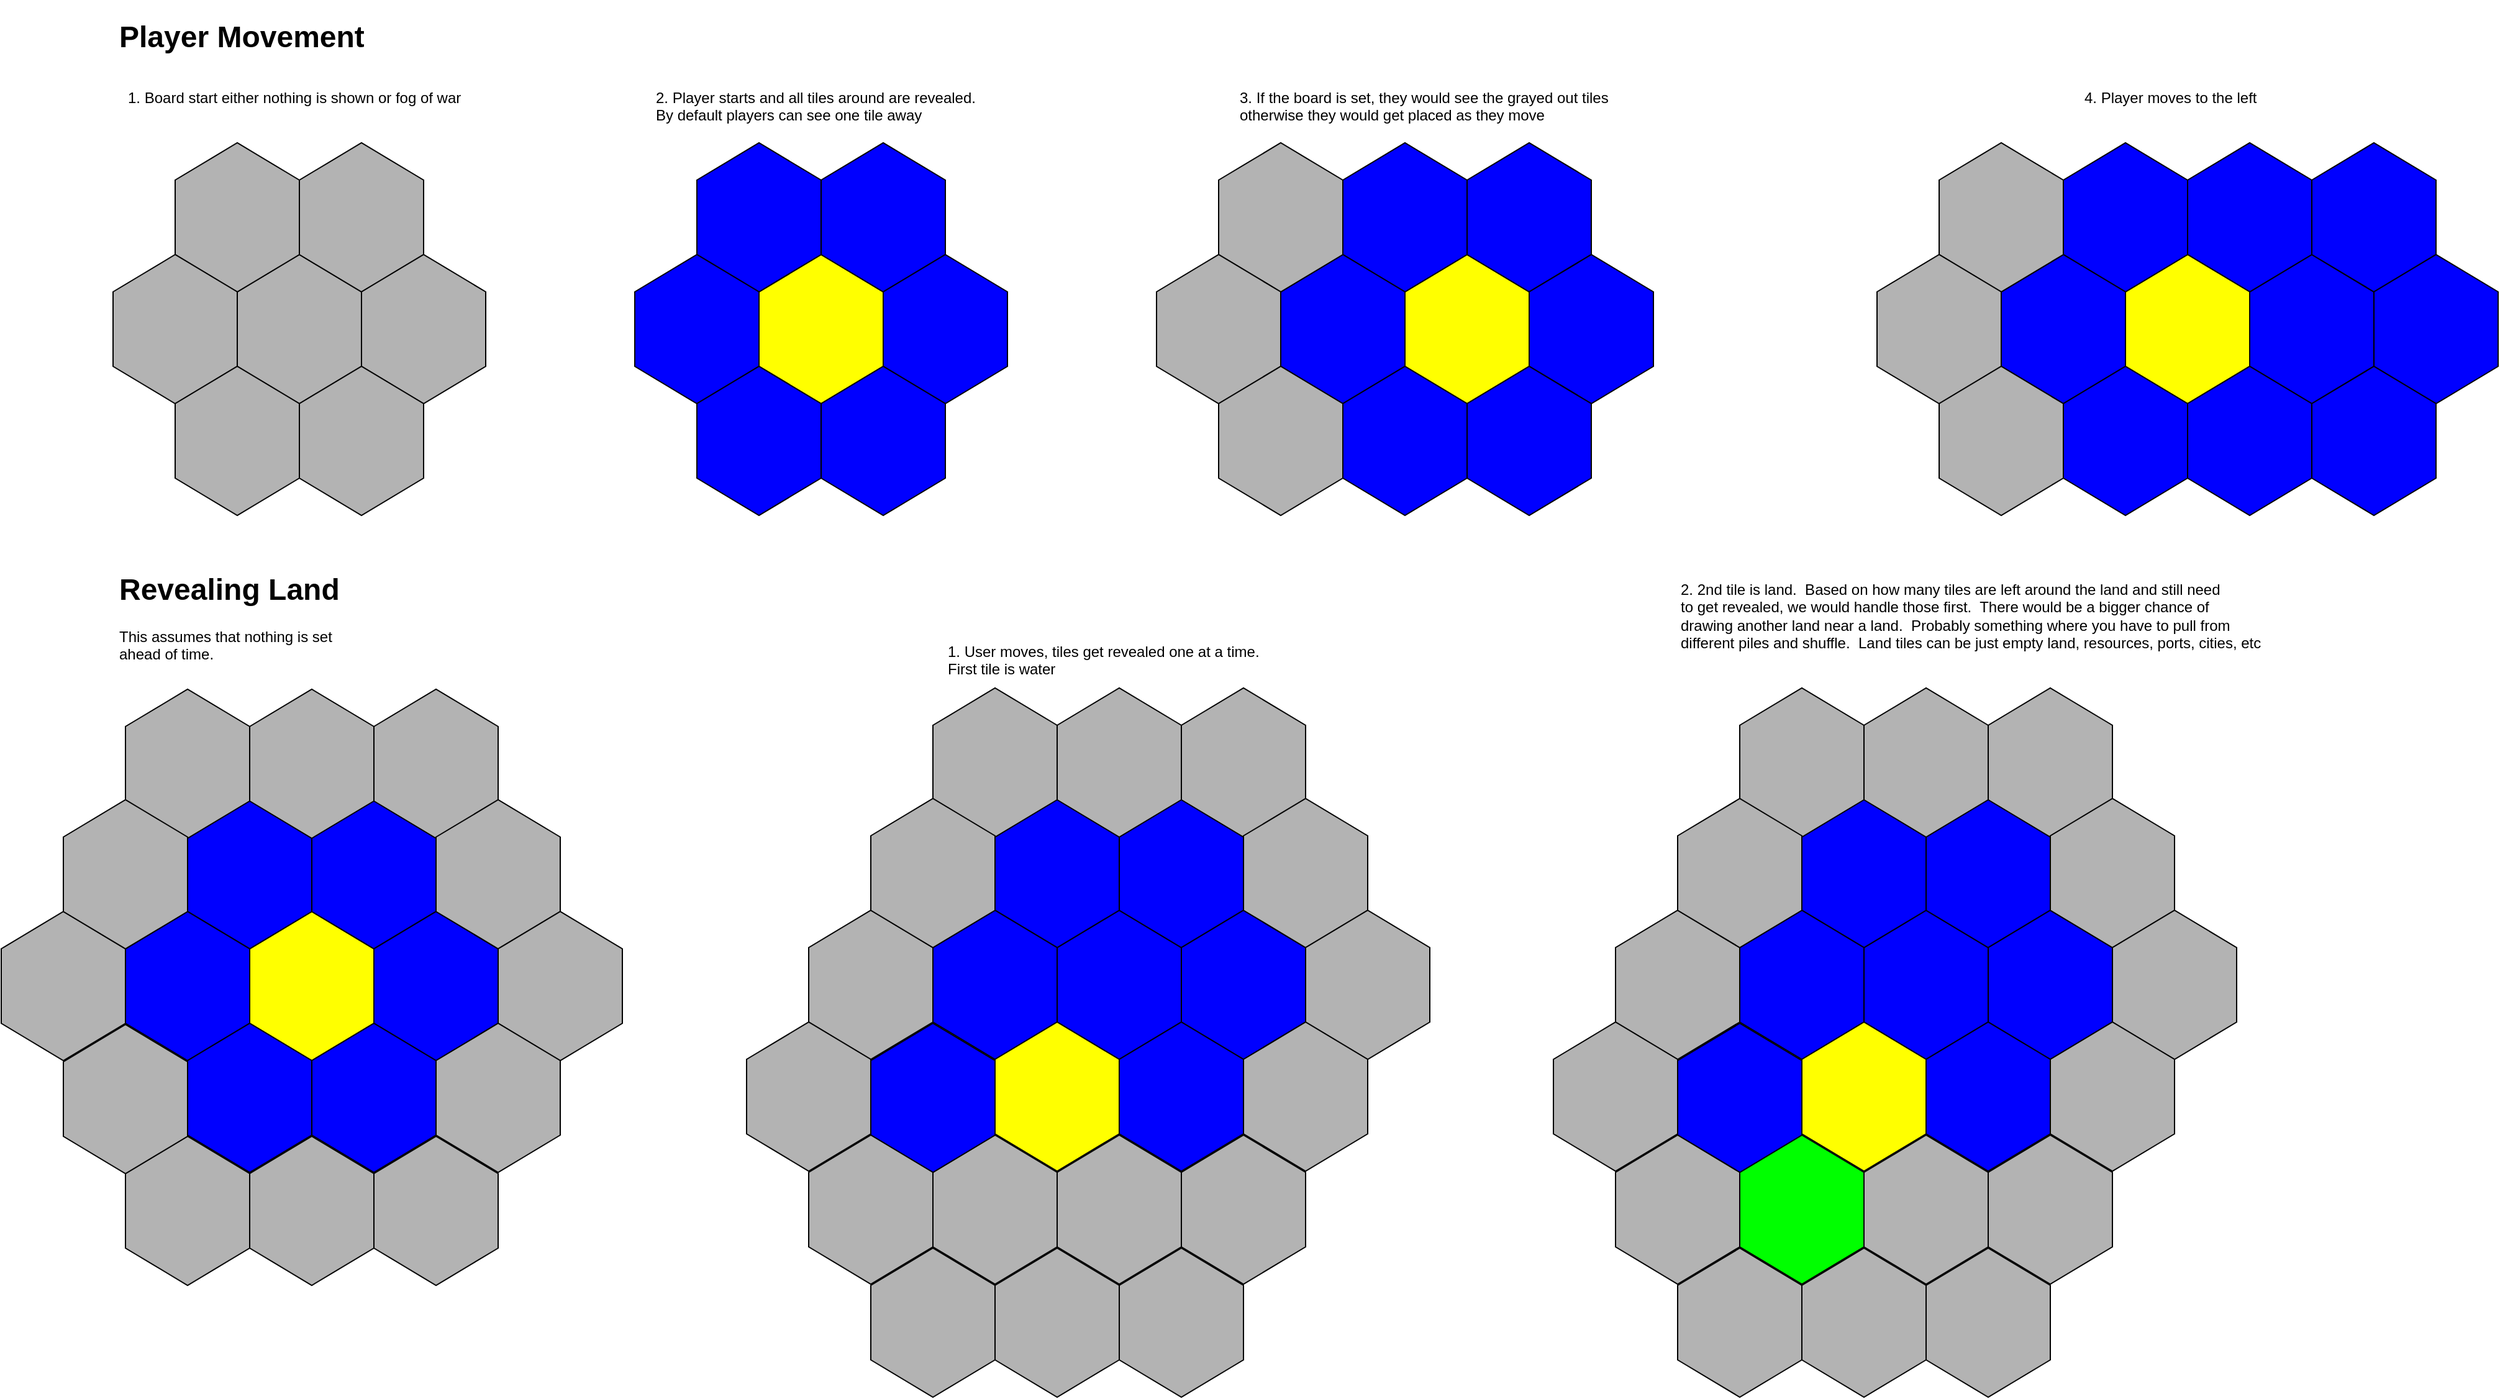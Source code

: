 <mxfile version="10.3.9" type="github"><diagram id="dtpAm63XE2LpqEBOxXvV" name="Page-1"><mxGraphModel dx="758" dy="1559" grid="1" gridSize="10" guides="1" tooltips="1" connect="1" arrows="1" fold="1" page="1" pageScale="1" pageWidth="1920" pageHeight="1080" math="0" shadow="0"><root><mxCell id="0"/><mxCell id="1" parent="0"/><mxCell id="y9vMzIbp1HaaN1UP6ccl-5" value="" style="shape=hexagon;perimeter=hexagonPerimeter2;whiteSpace=wrap;html=1;fontColor=#00FF80;fillColor=#B3B3B3;direction=south;" parent="1" vertex="1"><mxGeometry x="310" y="190" width="100" height="120" as="geometry"/></mxCell><mxCell id="y9vMzIbp1HaaN1UP6ccl-6" value="" style="shape=hexagon;perimeter=hexagonPerimeter2;whiteSpace=wrap;html=1;fontColor=#00FF80;fillColor=#B3B3B3;direction=south;" parent="1" vertex="1"><mxGeometry x="260" y="100" width="100" height="120" as="geometry"/></mxCell><mxCell id="y9vMzIbp1HaaN1UP6ccl-7" value="" style="shape=hexagon;perimeter=hexagonPerimeter2;whiteSpace=wrap;html=1;fontColor=#00FF80;fillColor=#B3B3B3;direction=south;" parent="1" vertex="1"><mxGeometry x="360" y="100" width="100" height="120" as="geometry"/></mxCell><mxCell id="y9vMzIbp1HaaN1UP6ccl-8" value="" style="shape=hexagon;perimeter=hexagonPerimeter2;whiteSpace=wrap;html=1;fontColor=#00FF80;fillColor=#B3B3B3;direction=south;" parent="1" vertex="1"><mxGeometry x="410" y="190" width="100" height="120" as="geometry"/></mxCell><mxCell id="y9vMzIbp1HaaN1UP6ccl-9" value="" style="shape=hexagon;perimeter=hexagonPerimeter2;whiteSpace=wrap;html=1;fontColor=#00FF80;fillColor=#B3B3B3;direction=south;" parent="1" vertex="1"><mxGeometry x="210" y="190" width="100" height="120" as="geometry"/></mxCell><mxCell id="y9vMzIbp1HaaN1UP6ccl-10" value="" style="shape=hexagon;perimeter=hexagonPerimeter2;whiteSpace=wrap;html=1;fontColor=#00FF80;fillColor=#B3B3B3;direction=south;" parent="1" vertex="1"><mxGeometry x="260" y="280" width="100" height="120" as="geometry"/></mxCell><mxCell id="y9vMzIbp1HaaN1UP6ccl-11" value="" style="shape=hexagon;perimeter=hexagonPerimeter2;whiteSpace=wrap;html=1;fontColor=#00FF80;fillColor=#B3B3B3;direction=south;" parent="1" vertex="1"><mxGeometry x="360" y="280" width="100" height="120" as="geometry"/></mxCell><mxCell id="y9vMzIbp1HaaN1UP6ccl-13" value="&lt;font color=&quot;#000000&quot;&gt;1. Board start either nothing is shown or fog of war&lt;/font&gt;" style="text;html=1;resizable=0;points=[];autosize=1;align=left;verticalAlign=top;spacingTop=-4;fontColor=#00FF80;" parent="1" vertex="1"><mxGeometry x="220" y="54" width="280" height="20" as="geometry"/></mxCell><mxCell id="y9vMzIbp1HaaN1UP6ccl-14" value="" style="shape=hexagon;perimeter=hexagonPerimeter2;whiteSpace=wrap;html=1;fontColor=#00FF80;fillColor=#FFFF00;direction=south;" parent="1" vertex="1"><mxGeometry x="730" y="190" width="100" height="120" as="geometry"/></mxCell><mxCell id="y9vMzIbp1HaaN1UP6ccl-15" value="" style="shape=hexagon;perimeter=hexagonPerimeter2;whiteSpace=wrap;html=1;fontColor=#00FF80;fillColor=#0000FF;direction=south;" parent="1" vertex="1"><mxGeometry x="680" y="100" width="100" height="120" as="geometry"/></mxCell><mxCell id="y9vMzIbp1HaaN1UP6ccl-16" value="" style="shape=hexagon;perimeter=hexagonPerimeter2;whiteSpace=wrap;html=1;fontColor=#00FF80;fillColor=#0000FF;direction=south;" parent="1" vertex="1"><mxGeometry x="780" y="100" width="100" height="120" as="geometry"/></mxCell><mxCell id="y9vMzIbp1HaaN1UP6ccl-17" value="" style="shape=hexagon;perimeter=hexagonPerimeter2;whiteSpace=wrap;html=1;fontColor=#00FF80;fillColor=#0000FF;direction=south;" parent="1" vertex="1"><mxGeometry x="830" y="190" width="100" height="120" as="geometry"/></mxCell><mxCell id="y9vMzIbp1HaaN1UP6ccl-18" value="" style="shape=hexagon;perimeter=hexagonPerimeter2;whiteSpace=wrap;html=1;fontColor=#00FF80;fillColor=#0000FF;direction=south;" parent="1" vertex="1"><mxGeometry x="630" y="190" width="100" height="120" as="geometry"/></mxCell><mxCell id="y9vMzIbp1HaaN1UP6ccl-19" value="" style="shape=hexagon;perimeter=hexagonPerimeter2;whiteSpace=wrap;html=1;fontColor=#00FF80;fillColor=#0000FF;direction=south;" parent="1" vertex="1"><mxGeometry x="680" y="280" width="100" height="120" as="geometry"/></mxCell><mxCell id="y9vMzIbp1HaaN1UP6ccl-20" value="" style="shape=hexagon;perimeter=hexagonPerimeter2;whiteSpace=wrap;html=1;fontColor=#00FF80;fillColor=#0000FF;direction=south;" parent="1" vertex="1"><mxGeometry x="780" y="280" width="100" height="120" as="geometry"/></mxCell><mxCell id="y9vMzIbp1HaaN1UP6ccl-21" value="2. Player starts and all tiles around are revealed.&lt;br&gt;By default players can see one tile away" style="text;resizable=0;points=[];autosize=1;align=left;verticalAlign=top;spacingTop=-4;fontColor=#000000;html=1;" parent="1" vertex="1"><mxGeometry x="645" y="54" width="270" height="30" as="geometry"/></mxCell><mxCell id="y9vMzIbp1HaaN1UP6ccl-24" value="" style="shape=hexagon;perimeter=hexagonPerimeter2;whiteSpace=wrap;html=1;fontColor=#00FF80;fillColor=#FFFF00;direction=south;" parent="1" vertex="1"><mxGeometry x="1250" y="190" width="100" height="120" as="geometry"/></mxCell><mxCell id="y9vMzIbp1HaaN1UP6ccl-25" value="" style="shape=hexagon;perimeter=hexagonPerimeter2;whiteSpace=wrap;html=1;fontColor=#00FF80;fillColor=#0000FF;direction=south;" parent="1" vertex="1"><mxGeometry x="1200" y="100" width="100" height="120" as="geometry"/></mxCell><mxCell id="y9vMzIbp1HaaN1UP6ccl-26" value="" style="shape=hexagon;perimeter=hexagonPerimeter2;whiteSpace=wrap;html=1;fontColor=#00FF80;fillColor=#0000FF;direction=south;" parent="1" vertex="1"><mxGeometry x="1300" y="100" width="100" height="120" as="geometry"/></mxCell><mxCell id="y9vMzIbp1HaaN1UP6ccl-27" value="" style="shape=hexagon;perimeter=hexagonPerimeter2;whiteSpace=wrap;html=1;fontColor=#00FF80;fillColor=#0000FF;direction=south;" parent="1" vertex="1"><mxGeometry x="1350" y="190" width="100" height="120" as="geometry"/></mxCell><mxCell id="y9vMzIbp1HaaN1UP6ccl-28" value="" style="shape=hexagon;perimeter=hexagonPerimeter2;whiteSpace=wrap;html=1;fontColor=#00FF80;fillColor=#0000FF;direction=south;" parent="1" vertex="1"><mxGeometry x="1150" y="190" width="100" height="120" as="geometry"/></mxCell><mxCell id="y9vMzIbp1HaaN1UP6ccl-29" value="" style="shape=hexagon;perimeter=hexagonPerimeter2;whiteSpace=wrap;html=1;fontColor=#00FF80;fillColor=#0000FF;direction=south;" parent="1" vertex="1"><mxGeometry x="1200" y="280" width="100" height="120" as="geometry"/></mxCell><mxCell id="y9vMzIbp1HaaN1UP6ccl-30" value="" style="shape=hexagon;perimeter=hexagonPerimeter2;whiteSpace=wrap;html=1;fontColor=#00FF80;fillColor=#0000FF;direction=south;" parent="1" vertex="1"><mxGeometry x="1300" y="280" width="100" height="120" as="geometry"/></mxCell><mxCell id="y9vMzIbp1HaaN1UP6ccl-31" value="3. If the board is set, they would see the grayed out tiles&lt;br&gt;otherwise they would get placed as they move&lt;br&gt;" style="text;resizable=0;points=[];autosize=1;align=left;verticalAlign=top;spacingTop=-4;fontColor=#000000;html=1;" parent="1" vertex="1"><mxGeometry x="1115" y="54" width="310" height="30" as="geometry"/></mxCell><mxCell id="y9vMzIbp1HaaN1UP6ccl-32" value="" style="shape=hexagon;perimeter=hexagonPerimeter2;whiteSpace=wrap;html=1;fontColor=#00FF80;fillColor=#B3B3B3;direction=south;" parent="1" vertex="1"><mxGeometry x="1100" y="100" width="100" height="120" as="geometry"/></mxCell><mxCell id="y9vMzIbp1HaaN1UP6ccl-33" value="" style="shape=hexagon;perimeter=hexagonPerimeter2;whiteSpace=wrap;html=1;fontColor=#00FF80;fillColor=#B3B3B3;direction=south;" parent="1" vertex="1"><mxGeometry x="1050" y="190" width="100" height="120" as="geometry"/></mxCell><mxCell id="y9vMzIbp1HaaN1UP6ccl-34" value="" style="shape=hexagon;perimeter=hexagonPerimeter2;whiteSpace=wrap;html=1;fontColor=#00FF80;fillColor=#B3B3B3;direction=south;" parent="1" vertex="1"><mxGeometry x="1100" y="280" width="100" height="120" as="geometry"/></mxCell><mxCell id="y9vMzIbp1HaaN1UP6ccl-46" value="" style="shape=hexagon;perimeter=hexagonPerimeter2;whiteSpace=wrap;html=1;fontColor=#00FF80;fillColor=#0000FF;direction=south;" parent="1" vertex="1"><mxGeometry x="1930" y="190" width="100" height="120" as="geometry"/></mxCell><mxCell id="y9vMzIbp1HaaN1UP6ccl-47" value="" style="shape=hexagon;perimeter=hexagonPerimeter2;whiteSpace=wrap;html=1;fontColor=#00FF80;fillColor=#0000FF;direction=south;" parent="1" vertex="1"><mxGeometry x="1880" y="100" width="100" height="120" as="geometry"/></mxCell><mxCell id="y9vMzIbp1HaaN1UP6ccl-48" value="" style="shape=hexagon;perimeter=hexagonPerimeter2;whiteSpace=wrap;html=1;fontColor=#00FF80;fillColor=#0000FF;direction=south;" parent="1" vertex="1"><mxGeometry x="1980" y="100" width="100" height="120" as="geometry"/></mxCell><mxCell id="y9vMzIbp1HaaN1UP6ccl-49" value="" style="shape=hexagon;perimeter=hexagonPerimeter2;whiteSpace=wrap;html=1;fontColor=#00FF80;fillColor=#0000FF;direction=south;" parent="1" vertex="1"><mxGeometry x="2030" y="190" width="100" height="120" as="geometry"/></mxCell><mxCell id="y9vMzIbp1HaaN1UP6ccl-50" value="" style="shape=hexagon;perimeter=hexagonPerimeter2;whiteSpace=wrap;html=1;fontColor=#00FF80;fillColor=#FFFF00;direction=south;" parent="1" vertex="1"><mxGeometry x="1830" y="190" width="100" height="120" as="geometry"/></mxCell><mxCell id="y9vMzIbp1HaaN1UP6ccl-51" value="" style="shape=hexagon;perimeter=hexagonPerimeter2;whiteSpace=wrap;html=1;fontColor=#00FF80;fillColor=#0000FF;direction=south;" parent="1" vertex="1"><mxGeometry x="1880" y="280" width="100" height="120" as="geometry"/></mxCell><mxCell id="y9vMzIbp1HaaN1UP6ccl-52" value="" style="shape=hexagon;perimeter=hexagonPerimeter2;whiteSpace=wrap;html=1;fontColor=#00FF80;fillColor=#0000FF;direction=south;" parent="1" vertex="1"><mxGeometry x="1980" y="280" width="100" height="120" as="geometry"/></mxCell><mxCell id="y9vMzIbp1HaaN1UP6ccl-53" value="4. Player moves to the left&lt;br&gt;" style="text;resizable=0;points=[];autosize=1;align=left;verticalAlign=top;spacingTop=-4;fontColor=#000000;html=1;" parent="1" vertex="1"><mxGeometry x="1795" y="54" width="150" height="20" as="geometry"/></mxCell><mxCell id="y9vMzIbp1HaaN1UP6ccl-54" value="" style="shape=hexagon;perimeter=hexagonPerimeter2;whiteSpace=wrap;html=1;fontColor=#00FF80;fillColor=#0000FF;direction=south;" parent="1" vertex="1"><mxGeometry x="1780" y="100" width="100" height="120" as="geometry"/></mxCell><mxCell id="y9vMzIbp1HaaN1UP6ccl-55" value="" style="shape=hexagon;perimeter=hexagonPerimeter2;whiteSpace=wrap;html=1;fontColor=#00FF80;fillColor=#0000FF;direction=south;" parent="1" vertex="1"><mxGeometry x="1730" y="190" width="100" height="120" as="geometry"/></mxCell><mxCell id="y9vMzIbp1HaaN1UP6ccl-56" value="" style="shape=hexagon;perimeter=hexagonPerimeter2;whiteSpace=wrap;html=1;fontColor=#00FF80;fillColor=#0000FF;direction=south;" parent="1" vertex="1"><mxGeometry x="1780" y="280" width="100" height="120" as="geometry"/></mxCell><mxCell id="y9vMzIbp1HaaN1UP6ccl-57" value="" style="shape=hexagon;perimeter=hexagonPerimeter2;whiteSpace=wrap;html=1;fontColor=#00FF80;fillColor=#B3B3B3;direction=south;" parent="1" vertex="1"><mxGeometry x="1680" y="100" width="100" height="120" as="geometry"/></mxCell><mxCell id="y9vMzIbp1HaaN1UP6ccl-58" value="" style="shape=hexagon;perimeter=hexagonPerimeter2;whiteSpace=wrap;html=1;fontColor=#00FF80;fillColor=#B3B3B3;direction=south;" parent="1" vertex="1"><mxGeometry x="1630" y="190" width="100" height="120" as="geometry"/></mxCell><mxCell id="y9vMzIbp1HaaN1UP6ccl-59" value="" style="shape=hexagon;perimeter=hexagonPerimeter2;whiteSpace=wrap;html=1;fontColor=#00FF80;fillColor=#B3B3B3;direction=south;" parent="1" vertex="1"><mxGeometry x="1680" y="280" width="100" height="120" as="geometry"/></mxCell><mxCell id="y9vMzIbp1HaaN1UP6ccl-60" value="&lt;h1&gt;Player Movement&lt;/h1&gt;" style="text;html=1;strokeColor=none;fillColor=none;spacing=5;spacingTop=-20;whiteSpace=wrap;overflow=hidden;rounded=0;fontColor=#000000;" parent="1" vertex="1"><mxGeometry x="210" y="-5" width="230" height="50" as="geometry"/></mxCell><mxCell id="y9vMzIbp1HaaN1UP6ccl-63" value="&lt;h1&gt;Revealing Land&lt;/h1&gt;&lt;p&gt;This assumes that nothing is set ahead of time.&lt;/p&gt;" style="text;html=1;strokeColor=none;fillColor=none;spacing=5;spacingTop=-20;whiteSpace=wrap;overflow=hidden;rounded=0;fontColor=#000000;" parent="1" vertex="1"><mxGeometry x="210" y="440" width="190" height="80" as="geometry"/></mxCell><mxCell id="y9vMzIbp1HaaN1UP6ccl-64" value="" style="shape=hexagon;perimeter=hexagonPerimeter2;whiteSpace=wrap;html=1;fontColor=#00FF80;fillColor=#FFFF00;direction=south;" parent="1" vertex="1"><mxGeometry x="320" y="719" width="100" height="120" as="geometry"/></mxCell><mxCell id="y9vMzIbp1HaaN1UP6ccl-65" value="" style="shape=hexagon;perimeter=hexagonPerimeter2;whiteSpace=wrap;html=1;fontColor=#00FF80;fillColor=#0000FF;direction=south;" parent="1" vertex="1"><mxGeometry x="270" y="629" width="100" height="120" as="geometry"/></mxCell><mxCell id="y9vMzIbp1HaaN1UP6ccl-66" value="" style="shape=hexagon;perimeter=hexagonPerimeter2;whiteSpace=wrap;html=1;fontColor=#00FF80;fillColor=#0000FF;direction=south;" parent="1" vertex="1"><mxGeometry x="370" y="629" width="100" height="120" as="geometry"/></mxCell><mxCell id="y9vMzIbp1HaaN1UP6ccl-67" value="" style="shape=hexagon;perimeter=hexagonPerimeter2;whiteSpace=wrap;html=1;fontColor=#00FF80;fillColor=#0000FF;direction=south;" parent="1" vertex="1"><mxGeometry x="420" y="719" width="100" height="120" as="geometry"/></mxCell><mxCell id="y9vMzIbp1HaaN1UP6ccl-68" value="" style="shape=hexagon;perimeter=hexagonPerimeter2;whiteSpace=wrap;html=1;fontColor=#00FF80;fillColor=#0000FF;direction=south;" parent="1" vertex="1"><mxGeometry x="220" y="719" width="100" height="120" as="geometry"/></mxCell><mxCell id="y9vMzIbp1HaaN1UP6ccl-69" value="" style="shape=hexagon;perimeter=hexagonPerimeter2;whiteSpace=wrap;html=1;fontColor=#00FF80;fillColor=#0000FF;direction=south;" parent="1" vertex="1"><mxGeometry x="270" y="809" width="100" height="120" as="geometry"/></mxCell><mxCell id="y9vMzIbp1HaaN1UP6ccl-70" value="" style="shape=hexagon;perimeter=hexagonPerimeter2;whiteSpace=wrap;html=1;fontColor=#00FF80;fillColor=#0000FF;direction=south;" parent="1" vertex="1"><mxGeometry x="370" y="809" width="100" height="120" as="geometry"/></mxCell><mxCell id="y9vMzIbp1HaaN1UP6ccl-72" value="" style="shape=hexagon;perimeter=hexagonPerimeter2;whiteSpace=wrap;html=1;fontColor=#00FF80;fillColor=#B3B3B3;direction=south;" parent="1" vertex="1"><mxGeometry x="220" y="540" width="100" height="120" as="geometry"/></mxCell><mxCell id="y9vMzIbp1HaaN1UP6ccl-73" value="" style="shape=hexagon;perimeter=hexagonPerimeter2;whiteSpace=wrap;html=1;fontColor=#00FF80;fillColor=#B3B3B3;direction=south;" parent="1" vertex="1"><mxGeometry x="320" y="540" width="100" height="120" as="geometry"/></mxCell><mxCell id="y9vMzIbp1HaaN1UP6ccl-74" value="" style="shape=hexagon;perimeter=hexagonPerimeter2;whiteSpace=wrap;html=1;fontColor=#00FF80;fillColor=#B3B3B3;direction=south;" parent="1" vertex="1"><mxGeometry x="420" y="540" width="100" height="120" as="geometry"/></mxCell><mxCell id="y9vMzIbp1HaaN1UP6ccl-75" value="" style="shape=hexagon;perimeter=hexagonPerimeter2;whiteSpace=wrap;html=1;fontColor=#00FF80;fillColor=#B3B3B3;direction=south;" parent="1" vertex="1"><mxGeometry x="470" y="629" width="100" height="120" as="geometry"/></mxCell><mxCell id="y9vMzIbp1HaaN1UP6ccl-76" value="" style="shape=hexagon;perimeter=hexagonPerimeter2;whiteSpace=wrap;html=1;fontColor=#00FF80;fillColor=#B3B3B3;direction=south;" parent="1" vertex="1"><mxGeometry x="520" y="719" width="100" height="120" as="geometry"/></mxCell><mxCell id="y9vMzIbp1HaaN1UP6ccl-77" value="" style="shape=hexagon;perimeter=hexagonPerimeter2;whiteSpace=wrap;html=1;fontColor=#00FF80;fillColor=#B3B3B3;direction=south;" parent="1" vertex="1"><mxGeometry x="470" y="809" width="100" height="120" as="geometry"/></mxCell><mxCell id="y9vMzIbp1HaaN1UP6ccl-78" value="" style="shape=hexagon;perimeter=hexagonPerimeter2;whiteSpace=wrap;html=1;fontColor=#00FF80;fillColor=#B3B3B3;direction=south;" parent="1" vertex="1"><mxGeometry x="420" y="900" width="100" height="120" as="geometry"/></mxCell><mxCell id="y9vMzIbp1HaaN1UP6ccl-80" value="" style="shape=hexagon;perimeter=hexagonPerimeter2;whiteSpace=wrap;html=1;fontColor=#00FF80;fillColor=#B3B3B3;direction=south;" parent="1" vertex="1"><mxGeometry x="320" y="900" width="100" height="120" as="geometry"/></mxCell><mxCell id="y9vMzIbp1HaaN1UP6ccl-81" value="" style="shape=hexagon;perimeter=hexagonPerimeter2;whiteSpace=wrap;html=1;fontColor=#00FF80;fillColor=#B3B3B3;direction=south;" parent="1" vertex="1"><mxGeometry x="220" y="900" width="100" height="120" as="geometry"/></mxCell><mxCell id="y9vMzIbp1HaaN1UP6ccl-82" value="" style="shape=hexagon;perimeter=hexagonPerimeter2;whiteSpace=wrap;html=1;fontColor=#00FF80;fillColor=#B3B3B3;direction=south;" parent="1" vertex="1"><mxGeometry x="170" y="810" width="100" height="120" as="geometry"/></mxCell><mxCell id="y9vMzIbp1HaaN1UP6ccl-83" value="" style="shape=hexagon;perimeter=hexagonPerimeter2;whiteSpace=wrap;html=1;fontColor=#00FF80;fillColor=#B3B3B3;direction=south;" parent="1" vertex="1"><mxGeometry x="120" y="719" width="100" height="120" as="geometry"/></mxCell><mxCell id="y9vMzIbp1HaaN1UP6ccl-84" value="" style="shape=hexagon;perimeter=hexagonPerimeter2;whiteSpace=wrap;html=1;fontColor=#00FF80;fillColor=#B3B3B3;direction=south;" parent="1" vertex="1"><mxGeometry x="170" y="629" width="100" height="120" as="geometry"/></mxCell><mxCell id="y9vMzIbp1HaaN1UP6ccl-85" value="" style="shape=hexagon;perimeter=hexagonPerimeter2;whiteSpace=wrap;html=1;fontColor=#00FF80;fillColor=#0000FF;direction=south;" parent="1" vertex="1"><mxGeometry x="970" y="718" width="100" height="120" as="geometry"/></mxCell><mxCell id="y9vMzIbp1HaaN1UP6ccl-86" value="" style="shape=hexagon;perimeter=hexagonPerimeter2;whiteSpace=wrap;html=1;fontColor=#00FF80;fillColor=#0000FF;direction=south;" parent="1" vertex="1"><mxGeometry x="920" y="628" width="100" height="120" as="geometry"/></mxCell><mxCell id="y9vMzIbp1HaaN1UP6ccl-87" value="" style="shape=hexagon;perimeter=hexagonPerimeter2;whiteSpace=wrap;html=1;fontColor=#00FF80;fillColor=#0000FF;direction=south;" parent="1" vertex="1"><mxGeometry x="1020" y="628" width="100" height="120" as="geometry"/></mxCell><mxCell id="y9vMzIbp1HaaN1UP6ccl-88" value="" style="shape=hexagon;perimeter=hexagonPerimeter2;whiteSpace=wrap;html=1;fontColor=#00FF80;fillColor=#0000FF;direction=south;" parent="1" vertex="1"><mxGeometry x="1070" y="718" width="100" height="120" as="geometry"/></mxCell><mxCell id="y9vMzIbp1HaaN1UP6ccl-89" value="" style="shape=hexagon;perimeter=hexagonPerimeter2;whiteSpace=wrap;html=1;fontColor=#00FF80;fillColor=#0000FF;direction=south;" parent="1" vertex="1"><mxGeometry x="870" y="718" width="100" height="120" as="geometry"/></mxCell><mxCell id="y9vMzIbp1HaaN1UP6ccl-90" value="" style="shape=hexagon;perimeter=hexagonPerimeter2;whiteSpace=wrap;html=1;fontColor=#00FF80;fillColor=#FFFF00;direction=south;" parent="1" vertex="1"><mxGeometry x="920" y="808" width="100" height="120" as="geometry"/></mxCell><mxCell id="y9vMzIbp1HaaN1UP6ccl-91" value="" style="shape=hexagon;perimeter=hexagonPerimeter2;whiteSpace=wrap;html=1;fontColor=#00FF80;fillColor=#0000FF;direction=south;" parent="1" vertex="1"><mxGeometry x="1020" y="808" width="100" height="120" as="geometry"/></mxCell><mxCell id="y9vMzIbp1HaaN1UP6ccl-92" value="" style="shape=hexagon;perimeter=hexagonPerimeter2;whiteSpace=wrap;html=1;fontColor=#00FF80;fillColor=#B3B3B3;direction=south;" parent="1" vertex="1"><mxGeometry x="870" y="539" width="100" height="120" as="geometry"/></mxCell><mxCell id="y9vMzIbp1HaaN1UP6ccl-93" value="" style="shape=hexagon;perimeter=hexagonPerimeter2;whiteSpace=wrap;html=1;fontColor=#00FF80;fillColor=#B3B3B3;direction=south;" parent="1" vertex="1"><mxGeometry x="970" y="539" width="100" height="120" as="geometry"/></mxCell><mxCell id="y9vMzIbp1HaaN1UP6ccl-94" value="" style="shape=hexagon;perimeter=hexagonPerimeter2;whiteSpace=wrap;html=1;fontColor=#00FF80;fillColor=#B3B3B3;direction=south;" parent="1" vertex="1"><mxGeometry x="1070" y="539" width="100" height="120" as="geometry"/></mxCell><mxCell id="y9vMzIbp1HaaN1UP6ccl-95" value="" style="shape=hexagon;perimeter=hexagonPerimeter2;whiteSpace=wrap;html=1;fontColor=#00FF80;fillColor=#B3B3B3;direction=south;" parent="1" vertex="1"><mxGeometry x="1120" y="628" width="100" height="120" as="geometry"/></mxCell><mxCell id="y9vMzIbp1HaaN1UP6ccl-96" value="" style="shape=hexagon;perimeter=hexagonPerimeter2;whiteSpace=wrap;html=1;fontColor=#00FF80;fillColor=#B3B3B3;direction=south;" parent="1" vertex="1"><mxGeometry x="1170" y="718" width="100" height="120" as="geometry"/></mxCell><mxCell id="y9vMzIbp1HaaN1UP6ccl-97" value="" style="shape=hexagon;perimeter=hexagonPerimeter2;whiteSpace=wrap;html=1;fontColor=#00FF80;fillColor=#B3B3B3;direction=south;" parent="1" vertex="1"><mxGeometry x="1120" y="808" width="100" height="120" as="geometry"/></mxCell><mxCell id="y9vMzIbp1HaaN1UP6ccl-98" value="" style="shape=hexagon;perimeter=hexagonPerimeter2;whiteSpace=wrap;html=1;fontColor=#00FF80;fillColor=#B3B3B3;direction=south;" parent="1" vertex="1"><mxGeometry x="1070" y="899" width="100" height="120" as="geometry"/></mxCell><mxCell id="y9vMzIbp1HaaN1UP6ccl-99" value="" style="shape=hexagon;perimeter=hexagonPerimeter2;whiteSpace=wrap;html=1;fontColor=#00FF80;fillColor=#B3B3B3;direction=south;" parent="1" vertex="1"><mxGeometry x="970" y="899" width="100" height="120" as="geometry"/></mxCell><mxCell id="y9vMzIbp1HaaN1UP6ccl-100" value="" style="shape=hexagon;perimeter=hexagonPerimeter2;whiteSpace=wrap;html=1;fontColor=#00FF80;fillColor=#B3B3B3;direction=south;" parent="1" vertex="1"><mxGeometry x="870" y="899" width="100" height="120" as="geometry"/></mxCell><mxCell id="y9vMzIbp1HaaN1UP6ccl-101" value="" style="shape=hexagon;perimeter=hexagonPerimeter2;whiteSpace=wrap;html=1;fontColor=#00FF80;fillColor=#0000FF;direction=south;" parent="1" vertex="1"><mxGeometry x="820" y="809" width="100" height="120" as="geometry"/></mxCell><mxCell id="y9vMzIbp1HaaN1UP6ccl-102" value="" style="shape=hexagon;perimeter=hexagonPerimeter2;whiteSpace=wrap;html=1;fontColor=#00FF80;fillColor=#B3B3B3;direction=south;" parent="1" vertex="1"><mxGeometry x="770" y="718" width="100" height="120" as="geometry"/></mxCell><mxCell id="y9vMzIbp1HaaN1UP6ccl-103" value="" style="shape=hexagon;perimeter=hexagonPerimeter2;whiteSpace=wrap;html=1;fontColor=#00FF80;fillColor=#B3B3B3;direction=south;" parent="1" vertex="1"><mxGeometry x="820" y="628" width="100" height="120" as="geometry"/></mxCell><mxCell id="y9vMzIbp1HaaN1UP6ccl-104" value="" style="shape=hexagon;perimeter=hexagonPerimeter2;whiteSpace=wrap;html=1;fontColor=#00FF80;fillColor=#B3B3B3;direction=south;" parent="1" vertex="1"><mxGeometry x="770" y="899" width="100" height="120" as="geometry"/></mxCell><mxCell id="y9vMzIbp1HaaN1UP6ccl-105" value="" style="shape=hexagon;perimeter=hexagonPerimeter2;whiteSpace=wrap;html=1;fontColor=#00FF80;fillColor=#B3B3B3;direction=south;" parent="1" vertex="1"><mxGeometry x="820" y="990" width="100" height="120" as="geometry"/></mxCell><mxCell id="y9vMzIbp1HaaN1UP6ccl-106" value="" style="shape=hexagon;perimeter=hexagonPerimeter2;whiteSpace=wrap;html=1;fontColor=#00FF80;fillColor=#B3B3B3;direction=south;" parent="1" vertex="1"><mxGeometry x="920" y="990" width="100" height="120" as="geometry"/></mxCell><mxCell id="y9vMzIbp1HaaN1UP6ccl-107" value="" style="shape=hexagon;perimeter=hexagonPerimeter2;whiteSpace=wrap;html=1;fontColor=#00FF80;fillColor=#B3B3B3;direction=south;" parent="1" vertex="1"><mxGeometry x="720" y="808" width="100" height="120" as="geometry"/></mxCell><mxCell id="y9vMzIbp1HaaN1UP6ccl-108" value="" style="shape=hexagon;perimeter=hexagonPerimeter2;whiteSpace=wrap;html=1;fontColor=#00FF80;fillColor=#B3B3B3;direction=south;" parent="1" vertex="1"><mxGeometry x="1020" y="990" width="100" height="120" as="geometry"/></mxCell><mxCell id="y9vMzIbp1HaaN1UP6ccl-109" value="&lt;font color=&quot;#000000&quot;&gt;1. User moves, tiles get revealed one at a time.&amp;nbsp;&lt;br&gt;First tile is water&lt;br&gt;&lt;/font&gt;" style="text;html=1;resizable=0;points=[];autosize=1;align=left;verticalAlign=top;spacingTop=-4;fontColor=#00FF80;" parent="1" vertex="1"><mxGeometry x="880" y="500" width="270" height="30" as="geometry"/></mxCell><mxCell id="y9vMzIbp1HaaN1UP6ccl-110" value="" style="shape=hexagon;perimeter=hexagonPerimeter2;whiteSpace=wrap;html=1;fontColor=#00FF80;fillColor=#0000FF;direction=south;" parent="1" vertex="1"><mxGeometry x="1619.5" y="718" width="100" height="120" as="geometry"/></mxCell><mxCell id="y9vMzIbp1HaaN1UP6ccl-111" value="" style="shape=hexagon;perimeter=hexagonPerimeter2;whiteSpace=wrap;html=1;fontColor=#00FF80;fillColor=#0000FF;direction=south;" parent="1" vertex="1"><mxGeometry x="1569.5" y="628" width="100" height="120" as="geometry"/></mxCell><mxCell id="y9vMzIbp1HaaN1UP6ccl-112" value="" style="shape=hexagon;perimeter=hexagonPerimeter2;whiteSpace=wrap;html=1;fontColor=#00FF80;fillColor=#0000FF;direction=south;" parent="1" vertex="1"><mxGeometry x="1669.5" y="628" width="100" height="120" as="geometry"/></mxCell><mxCell id="y9vMzIbp1HaaN1UP6ccl-113" value="" style="shape=hexagon;perimeter=hexagonPerimeter2;whiteSpace=wrap;html=1;fontColor=#00FF80;fillColor=#0000FF;direction=south;" parent="1" vertex="1"><mxGeometry x="1719.5" y="718" width="100" height="120" as="geometry"/></mxCell><mxCell id="y9vMzIbp1HaaN1UP6ccl-114" value="" style="shape=hexagon;perimeter=hexagonPerimeter2;whiteSpace=wrap;html=1;fontColor=#00FF80;fillColor=#0000FF;direction=south;" parent="1" vertex="1"><mxGeometry x="1519.5" y="718" width="100" height="120" as="geometry"/></mxCell><mxCell id="y9vMzIbp1HaaN1UP6ccl-115" value="" style="shape=hexagon;perimeter=hexagonPerimeter2;whiteSpace=wrap;html=1;fontColor=#00FF80;fillColor=#FFFF00;direction=south;" parent="1" vertex="1"><mxGeometry x="1569.5" y="808" width="100" height="120" as="geometry"/></mxCell><mxCell id="y9vMzIbp1HaaN1UP6ccl-116" value="" style="shape=hexagon;perimeter=hexagonPerimeter2;whiteSpace=wrap;html=1;fontColor=#00FF80;fillColor=#0000FF;direction=south;" parent="1" vertex="1"><mxGeometry x="1669.5" y="808" width="100" height="120" as="geometry"/></mxCell><mxCell id="y9vMzIbp1HaaN1UP6ccl-117" value="" style="shape=hexagon;perimeter=hexagonPerimeter2;whiteSpace=wrap;html=1;fontColor=#00FF80;fillColor=#B3B3B3;direction=south;" parent="1" vertex="1"><mxGeometry x="1519.5" y="539" width="100" height="120" as="geometry"/></mxCell><mxCell id="y9vMzIbp1HaaN1UP6ccl-118" value="" style="shape=hexagon;perimeter=hexagonPerimeter2;whiteSpace=wrap;html=1;fontColor=#00FF80;fillColor=#B3B3B3;direction=south;" parent="1" vertex="1"><mxGeometry x="1619.5" y="539" width="100" height="120" as="geometry"/></mxCell><mxCell id="y9vMzIbp1HaaN1UP6ccl-119" value="" style="shape=hexagon;perimeter=hexagonPerimeter2;whiteSpace=wrap;html=1;fontColor=#00FF80;fillColor=#B3B3B3;direction=south;" parent="1" vertex="1"><mxGeometry x="1719.5" y="539" width="100" height="120" as="geometry"/></mxCell><mxCell id="y9vMzIbp1HaaN1UP6ccl-120" value="" style="shape=hexagon;perimeter=hexagonPerimeter2;whiteSpace=wrap;html=1;fontColor=#00FF80;fillColor=#B3B3B3;direction=south;" parent="1" vertex="1"><mxGeometry x="1769.5" y="628" width="100" height="120" as="geometry"/></mxCell><mxCell id="y9vMzIbp1HaaN1UP6ccl-121" value="" style="shape=hexagon;perimeter=hexagonPerimeter2;whiteSpace=wrap;html=1;fontColor=#00FF80;fillColor=#B3B3B3;direction=south;" parent="1" vertex="1"><mxGeometry x="1819.5" y="718" width="100" height="120" as="geometry"/></mxCell><mxCell id="y9vMzIbp1HaaN1UP6ccl-122" value="" style="shape=hexagon;perimeter=hexagonPerimeter2;whiteSpace=wrap;html=1;fontColor=#00FF80;fillColor=#B3B3B3;direction=south;" parent="1" vertex="1"><mxGeometry x="1769.5" y="808" width="100" height="120" as="geometry"/></mxCell><mxCell id="y9vMzIbp1HaaN1UP6ccl-123" value="" style="shape=hexagon;perimeter=hexagonPerimeter2;whiteSpace=wrap;html=1;fontColor=#00FF80;fillColor=#B3B3B3;direction=south;" parent="1" vertex="1"><mxGeometry x="1719.5" y="899" width="100" height="120" as="geometry"/></mxCell><mxCell id="y9vMzIbp1HaaN1UP6ccl-124" value="" style="shape=hexagon;perimeter=hexagonPerimeter2;whiteSpace=wrap;html=1;fontColor=#00FF80;fillColor=#B3B3B3;direction=south;" parent="1" vertex="1"><mxGeometry x="1619.5" y="899" width="100" height="120" as="geometry"/></mxCell><mxCell id="y9vMzIbp1HaaN1UP6ccl-125" value="" style="shape=hexagon;perimeter=hexagonPerimeter2;whiteSpace=wrap;html=1;fontColor=#00FF80;fillColor=#00FF00;direction=south;" parent="1" vertex="1"><mxGeometry x="1519.5" y="899" width="100" height="120" as="geometry"/></mxCell><mxCell id="y9vMzIbp1HaaN1UP6ccl-126" value="" style="shape=hexagon;perimeter=hexagonPerimeter2;whiteSpace=wrap;html=1;fontColor=#00FF80;fillColor=#0000FF;direction=south;" parent="1" vertex="1"><mxGeometry x="1469.5" y="809" width="100" height="120" as="geometry"/></mxCell><mxCell id="y9vMzIbp1HaaN1UP6ccl-127" value="" style="shape=hexagon;perimeter=hexagonPerimeter2;whiteSpace=wrap;html=1;fontColor=#00FF80;fillColor=#B3B3B3;direction=south;" parent="1" vertex="1"><mxGeometry x="1419.5" y="718" width="100" height="120" as="geometry"/></mxCell><mxCell id="y9vMzIbp1HaaN1UP6ccl-128" value="" style="shape=hexagon;perimeter=hexagonPerimeter2;whiteSpace=wrap;html=1;fontColor=#00FF80;fillColor=#B3B3B3;direction=south;" parent="1" vertex="1"><mxGeometry x="1469.5" y="628" width="100" height="120" as="geometry"/></mxCell><mxCell id="y9vMzIbp1HaaN1UP6ccl-129" value="" style="shape=hexagon;perimeter=hexagonPerimeter2;whiteSpace=wrap;html=1;fontColor=#00FF80;fillColor=#B3B3B3;direction=south;" parent="1" vertex="1"><mxGeometry x="1419.5" y="899" width="100" height="120" as="geometry"/></mxCell><mxCell id="y9vMzIbp1HaaN1UP6ccl-130" value="" style="shape=hexagon;perimeter=hexagonPerimeter2;whiteSpace=wrap;html=1;fontColor=#00FF80;fillColor=#B3B3B3;direction=south;" parent="1" vertex="1"><mxGeometry x="1469.5" y="990" width="100" height="120" as="geometry"/></mxCell><mxCell id="y9vMzIbp1HaaN1UP6ccl-131" value="" style="shape=hexagon;perimeter=hexagonPerimeter2;whiteSpace=wrap;html=1;fontColor=#00FF80;fillColor=#B3B3B3;direction=south;" parent="1" vertex="1"><mxGeometry x="1569.5" y="990" width="100" height="120" as="geometry"/></mxCell><mxCell id="y9vMzIbp1HaaN1UP6ccl-132" value="" style="shape=hexagon;perimeter=hexagonPerimeter2;whiteSpace=wrap;html=1;fontColor=#00FF80;fillColor=#B3B3B3;direction=south;" parent="1" vertex="1"><mxGeometry x="1369.5" y="808" width="100" height="120" as="geometry"/></mxCell><mxCell id="y9vMzIbp1HaaN1UP6ccl-133" value="" style="shape=hexagon;perimeter=hexagonPerimeter2;whiteSpace=wrap;html=1;fontColor=#00FF80;fillColor=#B3B3B3;direction=south;" parent="1" vertex="1"><mxGeometry x="1669.5" y="990" width="100" height="120" as="geometry"/></mxCell><mxCell id="y9vMzIbp1HaaN1UP6ccl-134" value="&lt;font color=&quot;#000000&quot;&gt;2. 2nd tile is land.&amp;nbsp; Based on how many tiles are left around the land and still need&lt;br&gt;to get revealed, we would handle those first.&amp;nbsp; There would be a bigger chance of&lt;br&gt;drawing another land near a land.&amp;nbsp; Probably something where you have to pull from&lt;br&gt;different piles and shuffle.&amp;nbsp; Land tiles can be just empty land, resources, ports, cities, etc&lt;br&gt;&lt;/font&gt;" style="text;html=1;resizable=0;points=[];autosize=1;align=left;verticalAlign=top;spacingTop=-4;fontColor=#00FF80;" parent="1" vertex="1"><mxGeometry x="1469.5" y="449.5" width="480" height="60" as="geometry"/></mxCell></root></mxGraphModel></diagram></mxfile>